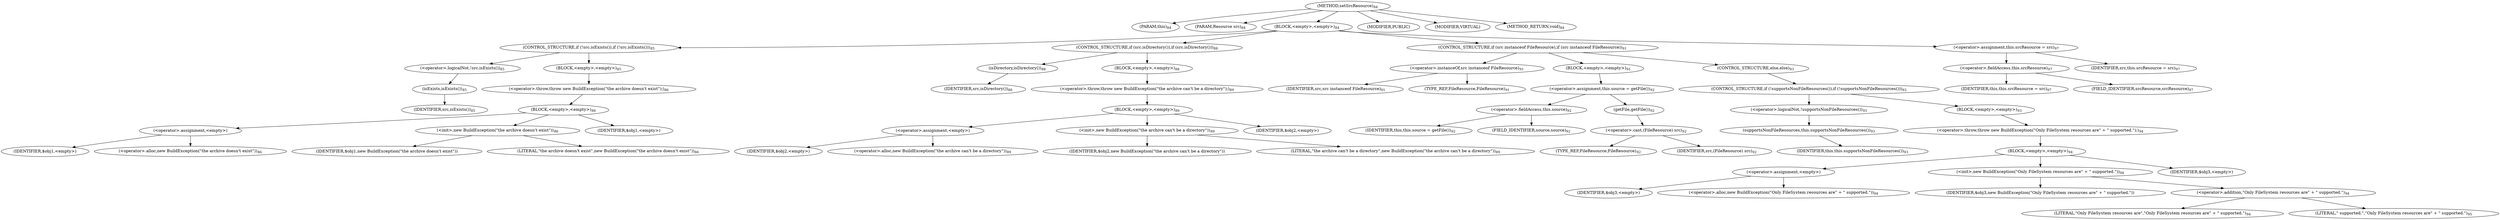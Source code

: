 digraph "setSrcResource" {  
"90" [label = <(METHOD,setSrcResource)<SUB>84</SUB>> ]
"14" [label = <(PARAM,this)<SUB>84</SUB>> ]
"91" [label = <(PARAM,Resource src)<SUB>84</SUB>> ]
"92" [label = <(BLOCK,&lt;empty&gt;,&lt;empty&gt;)<SUB>84</SUB>> ]
"93" [label = <(CONTROL_STRUCTURE,if (!src.isExists()),if (!src.isExists()))<SUB>85</SUB>> ]
"94" [label = <(&lt;operator&gt;.logicalNot,!src.isExists())<SUB>85</SUB>> ]
"95" [label = <(isExists,isExists())<SUB>85</SUB>> ]
"96" [label = <(IDENTIFIER,src,isExists())<SUB>85</SUB>> ]
"97" [label = <(BLOCK,&lt;empty&gt;,&lt;empty&gt;)<SUB>85</SUB>> ]
"98" [label = <(&lt;operator&gt;.throw,throw new BuildException(&quot;the archive doesn't exist&quot;);)<SUB>86</SUB>> ]
"99" [label = <(BLOCK,&lt;empty&gt;,&lt;empty&gt;)<SUB>86</SUB>> ]
"100" [label = <(&lt;operator&gt;.assignment,&lt;empty&gt;)> ]
"101" [label = <(IDENTIFIER,$obj1,&lt;empty&gt;)> ]
"102" [label = <(&lt;operator&gt;.alloc,new BuildException(&quot;the archive doesn't exist&quot;))<SUB>86</SUB>> ]
"103" [label = <(&lt;init&gt;,new BuildException(&quot;the archive doesn't exist&quot;))<SUB>86</SUB>> ]
"104" [label = <(IDENTIFIER,$obj1,new BuildException(&quot;the archive doesn't exist&quot;))> ]
"105" [label = <(LITERAL,&quot;the archive doesn't exist&quot;,new BuildException(&quot;the archive doesn't exist&quot;))<SUB>86</SUB>> ]
"106" [label = <(IDENTIFIER,$obj1,&lt;empty&gt;)> ]
"107" [label = <(CONTROL_STRUCTURE,if (src.isDirectory()),if (src.isDirectory()))<SUB>88</SUB>> ]
"108" [label = <(isDirectory,isDirectory())<SUB>88</SUB>> ]
"109" [label = <(IDENTIFIER,src,isDirectory())<SUB>88</SUB>> ]
"110" [label = <(BLOCK,&lt;empty&gt;,&lt;empty&gt;)<SUB>88</SUB>> ]
"111" [label = <(&lt;operator&gt;.throw,throw new BuildException(&quot;the archive can't be a directory&quot;);)<SUB>89</SUB>> ]
"112" [label = <(BLOCK,&lt;empty&gt;,&lt;empty&gt;)<SUB>89</SUB>> ]
"113" [label = <(&lt;operator&gt;.assignment,&lt;empty&gt;)> ]
"114" [label = <(IDENTIFIER,$obj2,&lt;empty&gt;)> ]
"115" [label = <(&lt;operator&gt;.alloc,new BuildException(&quot;the archive can't be a directory&quot;))<SUB>89</SUB>> ]
"116" [label = <(&lt;init&gt;,new BuildException(&quot;the archive can't be a directory&quot;))<SUB>89</SUB>> ]
"117" [label = <(IDENTIFIER,$obj2,new BuildException(&quot;the archive can't be a directory&quot;))> ]
"118" [label = <(LITERAL,&quot;the archive can't be a directory&quot;,new BuildException(&quot;the archive can't be a directory&quot;))<SUB>89</SUB>> ]
"119" [label = <(IDENTIFIER,$obj2,&lt;empty&gt;)> ]
"120" [label = <(CONTROL_STRUCTURE,if (src instanceof FileResource),if (src instanceof FileResource))<SUB>91</SUB>> ]
"121" [label = <(&lt;operator&gt;.instanceOf,src instanceof FileResource)<SUB>91</SUB>> ]
"122" [label = <(IDENTIFIER,src,src instanceof FileResource)<SUB>91</SUB>> ]
"123" [label = <(TYPE_REF,FileResource,FileResource)<SUB>91</SUB>> ]
"124" [label = <(BLOCK,&lt;empty&gt;,&lt;empty&gt;)<SUB>91</SUB>> ]
"125" [label = <(&lt;operator&gt;.assignment,this.source = getFile())<SUB>92</SUB>> ]
"126" [label = <(&lt;operator&gt;.fieldAccess,this.source)<SUB>92</SUB>> ]
"127" [label = <(IDENTIFIER,this,this.source = getFile())<SUB>92</SUB>> ]
"128" [label = <(FIELD_IDENTIFIER,source,source)<SUB>92</SUB>> ]
"129" [label = <(getFile,getFile())<SUB>92</SUB>> ]
"130" [label = <(&lt;operator&gt;.cast,(FileResource) src)<SUB>92</SUB>> ]
"131" [label = <(TYPE_REF,FileResource,FileResource)<SUB>92</SUB>> ]
"132" [label = <(IDENTIFIER,src,(FileResource) src)<SUB>92</SUB>> ]
"133" [label = <(CONTROL_STRUCTURE,else,else)<SUB>93</SUB>> ]
"134" [label = <(CONTROL_STRUCTURE,if (!supportsNonFileResources()),if (!supportsNonFileResources()))<SUB>93</SUB>> ]
"135" [label = <(&lt;operator&gt;.logicalNot,!supportsNonFileResources())<SUB>93</SUB>> ]
"136" [label = <(supportsNonFileResources,this.supportsNonFileResources())<SUB>93</SUB>> ]
"13" [label = <(IDENTIFIER,this,this.supportsNonFileResources())<SUB>93</SUB>> ]
"137" [label = <(BLOCK,&lt;empty&gt;,&lt;empty&gt;)<SUB>93</SUB>> ]
"138" [label = <(&lt;operator&gt;.throw,throw new BuildException(&quot;Only FileSystem resources are&quot; + &quot; supported.&quot;);)<SUB>94</SUB>> ]
"139" [label = <(BLOCK,&lt;empty&gt;,&lt;empty&gt;)<SUB>94</SUB>> ]
"140" [label = <(&lt;operator&gt;.assignment,&lt;empty&gt;)> ]
"141" [label = <(IDENTIFIER,$obj3,&lt;empty&gt;)> ]
"142" [label = <(&lt;operator&gt;.alloc,new BuildException(&quot;Only FileSystem resources are&quot; + &quot; supported.&quot;))<SUB>94</SUB>> ]
"143" [label = <(&lt;init&gt;,new BuildException(&quot;Only FileSystem resources are&quot; + &quot; supported.&quot;))<SUB>94</SUB>> ]
"144" [label = <(IDENTIFIER,$obj3,new BuildException(&quot;Only FileSystem resources are&quot; + &quot; supported.&quot;))> ]
"145" [label = <(&lt;operator&gt;.addition,&quot;Only FileSystem resources are&quot; + &quot; supported.&quot;)<SUB>94</SUB>> ]
"146" [label = <(LITERAL,&quot;Only FileSystem resources are&quot;,&quot;Only FileSystem resources are&quot; + &quot; supported.&quot;)<SUB>94</SUB>> ]
"147" [label = <(LITERAL,&quot; supported.&quot;,&quot;Only FileSystem resources are&quot; + &quot; supported.&quot;)<SUB>95</SUB>> ]
"148" [label = <(IDENTIFIER,$obj3,&lt;empty&gt;)> ]
"149" [label = <(&lt;operator&gt;.assignment,this.srcResource = src)<SUB>97</SUB>> ]
"150" [label = <(&lt;operator&gt;.fieldAccess,this.srcResource)<SUB>97</SUB>> ]
"151" [label = <(IDENTIFIER,this,this.srcResource = src)<SUB>97</SUB>> ]
"152" [label = <(FIELD_IDENTIFIER,srcResource,srcResource)<SUB>97</SUB>> ]
"153" [label = <(IDENTIFIER,src,this.srcResource = src)<SUB>97</SUB>> ]
"154" [label = <(MODIFIER,PUBLIC)> ]
"155" [label = <(MODIFIER,VIRTUAL)> ]
"156" [label = <(METHOD_RETURN,void)<SUB>84</SUB>> ]
  "90" -> "14" 
  "90" -> "91" 
  "90" -> "92" 
  "90" -> "154" 
  "90" -> "155" 
  "90" -> "156" 
  "92" -> "93" 
  "92" -> "107" 
  "92" -> "120" 
  "92" -> "149" 
  "93" -> "94" 
  "93" -> "97" 
  "94" -> "95" 
  "95" -> "96" 
  "97" -> "98" 
  "98" -> "99" 
  "99" -> "100" 
  "99" -> "103" 
  "99" -> "106" 
  "100" -> "101" 
  "100" -> "102" 
  "103" -> "104" 
  "103" -> "105" 
  "107" -> "108" 
  "107" -> "110" 
  "108" -> "109" 
  "110" -> "111" 
  "111" -> "112" 
  "112" -> "113" 
  "112" -> "116" 
  "112" -> "119" 
  "113" -> "114" 
  "113" -> "115" 
  "116" -> "117" 
  "116" -> "118" 
  "120" -> "121" 
  "120" -> "124" 
  "120" -> "133" 
  "121" -> "122" 
  "121" -> "123" 
  "124" -> "125" 
  "125" -> "126" 
  "125" -> "129" 
  "126" -> "127" 
  "126" -> "128" 
  "129" -> "130" 
  "130" -> "131" 
  "130" -> "132" 
  "133" -> "134" 
  "134" -> "135" 
  "134" -> "137" 
  "135" -> "136" 
  "136" -> "13" 
  "137" -> "138" 
  "138" -> "139" 
  "139" -> "140" 
  "139" -> "143" 
  "139" -> "148" 
  "140" -> "141" 
  "140" -> "142" 
  "143" -> "144" 
  "143" -> "145" 
  "145" -> "146" 
  "145" -> "147" 
  "149" -> "150" 
  "149" -> "153" 
  "150" -> "151" 
  "150" -> "152" 
}
